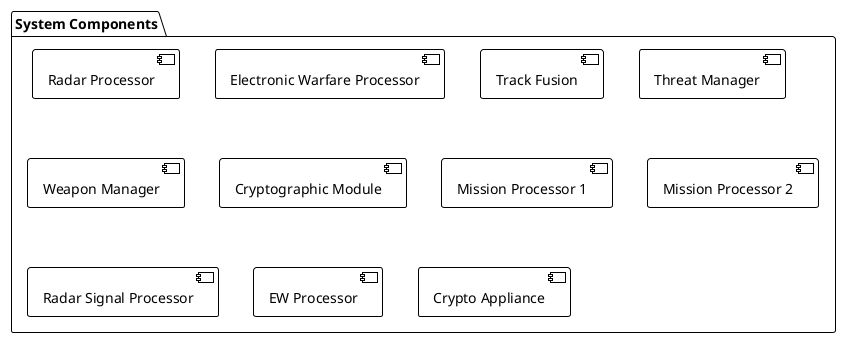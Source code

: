 @startuml
!theme plain

package "System Components" {
  [Radar Processor]
  [Electronic Warfare Processor]
  [Track Fusion]
  [Threat Manager]
  [Weapon Manager]
  [Cryptographic Module]
  [Mission Processor 1]
  [Mission Processor 2]
  [Radar Signal Processor]
  [EW Processor]
  [Crypto Appliance]
}


@enduml
